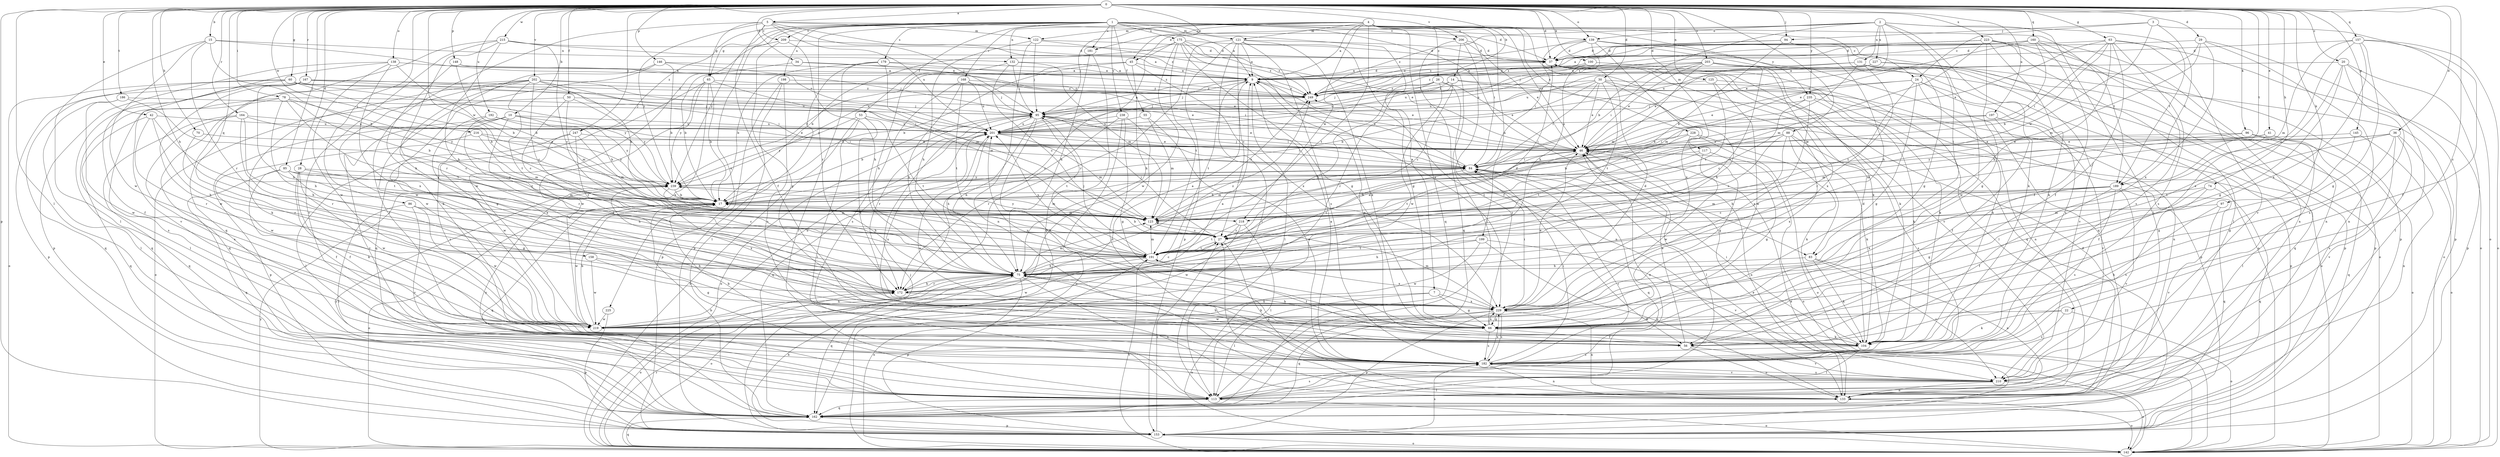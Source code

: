 strict digraph  {
0;
1;
2;
3;
4;
5;
7;
9;
10;
14;
15;
17;
20;
22;
24;
26;
27;
28;
29;
30;
34;
36;
37;
41;
42;
45;
46;
50;
53;
55;
56;
60;
63;
65;
66;
70;
74;
75;
78;
83;
84;
85;
86;
88;
94;
95;
96;
97;
100;
104;
113;
117;
121;
122;
123;
125;
131;
132;
133;
138;
139;
142;
145;
146;
148;
153;
157;
158;
160;
162;
164;
167;
168;
172;
175;
179;
181;
182;
186;
189;
191;
192;
197;
198;
199;
201;
202;
203;
206;
209;
210;
215;
216;
218;
219;
223;
225;
227;
228;
229;
235;
238;
239;
247;
249;
0 -> 5  [label=a];
0 -> 10  [label=b];
0 -> 14  [label=b];
0 -> 15  [label=b];
0 -> 20  [label=c];
0 -> 22  [label=c];
0 -> 28  [label=d];
0 -> 29  [label=d];
0 -> 30  [label=d];
0 -> 34  [label=d];
0 -> 36  [label=d];
0 -> 37  [label=d];
0 -> 41  [label=e];
0 -> 42  [label=e];
0 -> 45  [label=e];
0 -> 50  [label=f];
0 -> 60  [label=g];
0 -> 63  [label=g];
0 -> 70  [label=h];
0 -> 74  [label=h];
0 -> 75  [label=h];
0 -> 78  [label=i];
0 -> 85  [label=j];
0 -> 86  [label=j];
0 -> 88  [label=j];
0 -> 94  [label=j];
0 -> 96  [label=k];
0 -> 97  [label=k];
0 -> 100  [label=k];
0 -> 113  [label=l];
0 -> 117  [label=m];
0 -> 125  [label=n];
0 -> 138  [label=o];
0 -> 139  [label=o];
0 -> 145  [label=p];
0 -> 146  [label=p];
0 -> 148  [label=p];
0 -> 153  [label=p];
0 -> 157  [label=q];
0 -> 158  [label=q];
0 -> 160  [label=q];
0 -> 164  [label=r];
0 -> 167  [label=r];
0 -> 186  [label=t];
0 -> 189  [label=t];
0 -> 192  [label=u];
0 -> 197  [label=u];
0 -> 202  [label=v];
0 -> 203  [label=v];
0 -> 206  [label=v];
0 -> 215  [label=w];
0 -> 216  [label=w];
0 -> 218  [label=w];
0 -> 223  [label=x];
0 -> 235  [label=y];
0 -> 247  [label=z];
1 -> 7  [label=a];
1 -> 9  [label=a];
1 -> 24  [label=c];
1 -> 53  [label=f];
1 -> 55  [label=f];
1 -> 65  [label=g];
1 -> 83  [label=i];
1 -> 121  [label=m];
1 -> 139  [label=o];
1 -> 168  [label=r];
1 -> 172  [label=r];
1 -> 175  [label=s];
1 -> 179  [label=s];
1 -> 181  [label=s];
1 -> 189  [label=t];
1 -> 198  [label=u];
1 -> 206  [label=v];
1 -> 209  [label=v];
1 -> 225  [label=x];
1 -> 235  [label=y];
1 -> 238  [label=y];
1 -> 239  [label=y];
1 -> 247  [label=z];
2 -> 17  [label=b];
2 -> 45  [label=e];
2 -> 46  [label=e];
2 -> 83  [label=i];
2 -> 104  [label=k];
2 -> 113  [label=l];
2 -> 131  [label=n];
2 -> 139  [label=o];
2 -> 189  [label=t];
2 -> 227  [label=x];
2 -> 249  [label=z];
3 -> 24  [label=c];
3 -> 94  [label=j];
3 -> 142  [label=o];
3 -> 189  [label=t];
3 -> 218  [label=w];
4 -> 9  [label=a];
4 -> 26  [label=c];
4 -> 46  [label=e];
4 -> 83  [label=i];
4 -> 84  [label=i];
4 -> 95  [label=j];
4 -> 121  [label=m];
4 -> 122  [label=m];
4 -> 132  [label=n];
4 -> 162  [label=q];
4 -> 181  [label=s];
4 -> 191  [label=t];
4 -> 199  [label=u];
4 -> 218  [label=w];
4 -> 228  [label=x];
5 -> 37  [label=d];
5 -> 56  [label=f];
5 -> 65  [label=g];
5 -> 95  [label=j];
5 -> 113  [label=l];
5 -> 122  [label=m];
5 -> 201  [label=u];
5 -> 209  [label=v];
5 -> 239  [label=y];
5 -> 249  [label=z];
7 -> 66  [label=g];
7 -> 113  [label=l];
7 -> 142  [label=o];
7 -> 229  [label=x];
9 -> 37  [label=d];
9 -> 46  [label=e];
9 -> 95  [label=j];
9 -> 113  [label=l];
9 -> 191  [label=t];
9 -> 239  [label=y];
9 -> 249  [label=z];
10 -> 84  [label=i];
10 -> 153  [label=p];
10 -> 172  [label=r];
10 -> 182  [label=s];
10 -> 201  [label=u];
10 -> 210  [label=v];
10 -> 239  [label=y];
14 -> 27  [label=c];
14 -> 95  [label=j];
14 -> 142  [label=o];
14 -> 153  [label=p];
14 -> 201  [label=u];
14 -> 249  [label=z];
15 -> 17  [label=b];
15 -> 113  [label=l];
15 -> 132  [label=n];
15 -> 172  [label=r];
15 -> 201  [label=u];
15 -> 219  [label=w];
17 -> 123  [label=m];
17 -> 142  [label=o];
17 -> 162  [label=q];
17 -> 219  [label=w];
20 -> 9  [label=a];
20 -> 66  [label=g];
20 -> 113  [label=l];
20 -> 153  [label=p];
20 -> 182  [label=s];
20 -> 229  [label=x];
22 -> 104  [label=k];
22 -> 142  [label=o];
22 -> 182  [label=s];
22 -> 219  [label=w];
24 -> 46  [label=e];
24 -> 66  [label=g];
24 -> 104  [label=k];
24 -> 133  [label=n];
24 -> 162  [label=q];
24 -> 172  [label=r];
24 -> 249  [label=z];
26 -> 46  [label=e];
26 -> 75  [label=h];
26 -> 133  [label=n];
26 -> 172  [label=r];
26 -> 219  [label=w];
26 -> 249  [label=z];
27 -> 17  [label=b];
27 -> 46  [label=e];
27 -> 95  [label=j];
27 -> 133  [label=n];
27 -> 191  [label=t];
28 -> 56  [label=f];
28 -> 104  [label=k];
28 -> 191  [label=t];
28 -> 219  [label=w];
28 -> 239  [label=y];
29 -> 37  [label=d];
29 -> 123  [label=m];
29 -> 133  [label=n];
29 -> 153  [label=p];
29 -> 201  [label=u];
29 -> 229  [label=x];
30 -> 17  [label=b];
30 -> 46  [label=e];
30 -> 75  [label=h];
30 -> 84  [label=i];
30 -> 104  [label=k];
30 -> 133  [label=n];
30 -> 191  [label=t];
30 -> 201  [label=u];
30 -> 249  [label=z];
34 -> 9  [label=a];
34 -> 17  [label=b];
34 -> 84  [label=i];
36 -> 46  [label=e];
36 -> 66  [label=g];
36 -> 142  [label=o];
36 -> 182  [label=s];
36 -> 191  [label=t];
36 -> 210  [label=v];
36 -> 239  [label=y];
37 -> 9  [label=a];
37 -> 162  [label=q];
37 -> 210  [label=v];
41 -> 46  [label=e];
41 -> 56  [label=f];
41 -> 123  [label=m];
41 -> 162  [label=q];
42 -> 75  [label=h];
42 -> 162  [label=q];
42 -> 172  [label=r];
42 -> 191  [label=t];
42 -> 201  [label=u];
45 -> 9  [label=a];
45 -> 17  [label=b];
45 -> 75  [label=h];
45 -> 229  [label=x];
45 -> 239  [label=y];
46 -> 84  [label=i];
46 -> 113  [label=l];
46 -> 133  [label=n];
46 -> 142  [label=o];
46 -> 191  [label=t];
50 -> 27  [label=c];
50 -> 95  [label=j];
50 -> 123  [label=m];
50 -> 142  [label=o];
50 -> 239  [label=y];
53 -> 113  [label=l];
53 -> 142  [label=o];
53 -> 191  [label=t];
53 -> 201  [label=u];
53 -> 229  [label=x];
53 -> 239  [label=y];
55 -> 123  [label=m];
55 -> 182  [label=s];
55 -> 201  [label=u];
56 -> 46  [label=e];
56 -> 75  [label=h];
56 -> 133  [label=n];
56 -> 191  [label=t];
56 -> 210  [label=v];
60 -> 17  [label=b];
60 -> 46  [label=e];
60 -> 56  [label=f];
60 -> 142  [label=o];
60 -> 162  [label=q];
60 -> 239  [label=y];
60 -> 249  [label=z];
63 -> 17  [label=b];
63 -> 37  [label=d];
63 -> 46  [label=e];
63 -> 56  [label=f];
63 -> 75  [label=h];
63 -> 84  [label=i];
63 -> 142  [label=o];
63 -> 182  [label=s];
63 -> 210  [label=v];
65 -> 17  [label=b];
65 -> 123  [label=m];
65 -> 162  [label=q];
65 -> 219  [label=w];
65 -> 229  [label=x];
65 -> 239  [label=y];
65 -> 249  [label=z];
66 -> 56  [label=f];
66 -> 75  [label=h];
66 -> 104  [label=k];
66 -> 182  [label=s];
66 -> 201  [label=u];
66 -> 229  [label=x];
66 -> 249  [label=z];
70 -> 46  [label=e];
70 -> 172  [label=r];
74 -> 17  [label=b];
74 -> 66  [label=g];
74 -> 162  [label=q];
74 -> 182  [label=s];
75 -> 27  [label=c];
75 -> 37  [label=d];
75 -> 123  [label=m];
75 -> 133  [label=n];
75 -> 142  [label=o];
75 -> 153  [label=p];
75 -> 162  [label=q];
75 -> 172  [label=r];
75 -> 249  [label=z];
78 -> 17  [label=b];
78 -> 75  [label=h];
78 -> 95  [label=j];
78 -> 113  [label=l];
78 -> 182  [label=s];
78 -> 191  [label=t];
78 -> 239  [label=y];
83 -> 75  [label=h];
83 -> 104  [label=k];
83 -> 133  [label=n];
83 -> 210  [label=v];
84 -> 9  [label=a];
84 -> 95  [label=j];
84 -> 123  [label=m];
84 -> 162  [label=q];
84 -> 191  [label=t];
84 -> 239  [label=y];
85 -> 56  [label=f];
85 -> 66  [label=g];
85 -> 75  [label=h];
85 -> 123  [label=m];
85 -> 162  [label=q];
85 -> 239  [label=y];
86 -> 27  [label=c];
86 -> 113  [label=l];
86 -> 123  [label=m];
86 -> 210  [label=v];
86 -> 219  [label=w];
88 -> 17  [label=b];
88 -> 27  [label=c];
88 -> 46  [label=e];
88 -> 75  [label=h];
88 -> 104  [label=k];
88 -> 182  [label=s];
88 -> 229  [label=x];
94 -> 17  [label=b];
94 -> 37  [label=d];
94 -> 66  [label=g];
94 -> 75  [label=h];
94 -> 249  [label=z];
95 -> 9  [label=a];
95 -> 17  [label=b];
95 -> 46  [label=e];
95 -> 75  [label=h];
95 -> 84  [label=i];
95 -> 104  [label=k];
95 -> 142  [label=o];
95 -> 172  [label=r];
95 -> 191  [label=t];
95 -> 201  [label=u];
96 -> 46  [label=e];
96 -> 113  [label=l];
96 -> 123  [label=m];
96 -> 142  [label=o];
97 -> 104  [label=k];
97 -> 123  [label=m];
97 -> 210  [label=v];
100 -> 9  [label=a];
100 -> 104  [label=k];
100 -> 201  [label=u];
104 -> 9  [label=a];
104 -> 37  [label=d];
104 -> 75  [label=h];
104 -> 84  [label=i];
104 -> 113  [label=l];
104 -> 182  [label=s];
104 -> 201  [label=u];
113 -> 46  [label=e];
113 -> 84  [label=i];
113 -> 142  [label=o];
113 -> 162  [label=q];
113 -> 182  [label=s];
113 -> 239  [label=y];
117 -> 27  [label=c];
117 -> 66  [label=g];
117 -> 84  [label=i];
117 -> 219  [label=w];
121 -> 9  [label=a];
121 -> 27  [label=c];
121 -> 37  [label=d];
121 -> 66  [label=g];
121 -> 104  [label=k];
121 -> 113  [label=l];
121 -> 153  [label=p];
121 -> 172  [label=r];
121 -> 182  [label=s];
122 -> 37  [label=d];
122 -> 75  [label=h];
122 -> 95  [label=j];
122 -> 133  [label=n];
122 -> 249  [label=z];
123 -> 27  [label=c];
123 -> 239  [label=y];
123 -> 249  [label=z];
125 -> 27  [label=c];
125 -> 113  [label=l];
125 -> 219  [label=w];
125 -> 249  [label=z];
131 -> 9  [label=a];
131 -> 123  [label=m];
131 -> 153  [label=p];
131 -> 191  [label=t];
131 -> 201  [label=u];
131 -> 210  [label=v];
131 -> 219  [label=w];
132 -> 9  [label=a];
132 -> 27  [label=c];
132 -> 75  [label=h];
132 -> 95  [label=j];
132 -> 123  [label=m];
133 -> 27  [label=c];
133 -> 84  [label=i];
133 -> 142  [label=o];
138 -> 9  [label=a];
138 -> 17  [label=b];
138 -> 153  [label=p];
138 -> 210  [label=v];
138 -> 219  [label=w];
138 -> 229  [label=x];
139 -> 37  [label=d];
139 -> 75  [label=h];
139 -> 84  [label=i];
139 -> 104  [label=k];
139 -> 142  [label=o];
139 -> 162  [label=q];
139 -> 229  [label=x];
139 -> 249  [label=z];
142 -> 46  [label=e];
142 -> 162  [label=q];
142 -> 172  [label=r];
142 -> 191  [label=t];
142 -> 239  [label=y];
145 -> 46  [label=e];
145 -> 66  [label=g];
145 -> 133  [label=n];
146 -> 9  [label=a];
146 -> 17  [label=b];
146 -> 95  [label=j];
146 -> 104  [label=k];
146 -> 219  [label=w];
148 -> 9  [label=a];
148 -> 17  [label=b];
148 -> 46  [label=e];
148 -> 75  [label=h];
153 -> 27  [label=c];
153 -> 37  [label=d];
153 -> 46  [label=e];
153 -> 75  [label=h];
153 -> 95  [label=j];
153 -> 142  [label=o];
153 -> 182  [label=s];
157 -> 27  [label=c];
157 -> 37  [label=d];
157 -> 56  [label=f];
157 -> 66  [label=g];
157 -> 123  [label=m];
157 -> 142  [label=o];
157 -> 229  [label=x];
158 -> 66  [label=g];
158 -> 75  [label=h];
158 -> 219  [label=w];
160 -> 37  [label=d];
160 -> 46  [label=e];
160 -> 56  [label=f];
160 -> 84  [label=i];
160 -> 95  [label=j];
160 -> 133  [label=n];
160 -> 182  [label=s];
160 -> 249  [label=z];
162 -> 17  [label=b];
162 -> 153  [label=p];
162 -> 239  [label=y];
164 -> 46  [label=e];
164 -> 75  [label=h];
164 -> 162  [label=q];
164 -> 172  [label=r];
164 -> 182  [label=s];
164 -> 201  [label=u];
167 -> 75  [label=h];
167 -> 84  [label=i];
167 -> 153  [label=p];
167 -> 162  [label=q];
167 -> 201  [label=u];
167 -> 219  [label=w];
167 -> 249  [label=z];
168 -> 75  [label=h];
168 -> 95  [label=j];
168 -> 182  [label=s];
168 -> 191  [label=t];
168 -> 201  [label=u];
168 -> 249  [label=z];
172 -> 9  [label=a];
172 -> 75  [label=h];
172 -> 142  [label=o];
172 -> 229  [label=x];
175 -> 17  [label=b];
175 -> 37  [label=d];
175 -> 46  [label=e];
175 -> 66  [label=g];
175 -> 172  [label=r];
175 -> 191  [label=t];
175 -> 219  [label=w];
175 -> 229  [label=x];
175 -> 249  [label=z];
179 -> 9  [label=a];
179 -> 17  [label=b];
179 -> 113  [label=l];
179 -> 123  [label=m];
179 -> 153  [label=p];
179 -> 249  [label=z];
181 -> 75  [label=h];
181 -> 162  [label=q];
182 -> 9  [label=a];
182 -> 17  [label=b];
182 -> 84  [label=i];
182 -> 133  [label=n];
182 -> 201  [label=u];
182 -> 210  [label=v];
182 -> 229  [label=x];
186 -> 27  [label=c];
186 -> 95  [label=j];
186 -> 113  [label=l];
186 -> 219  [label=w];
189 -> 17  [label=b];
189 -> 27  [label=c];
189 -> 56  [label=f];
189 -> 123  [label=m];
189 -> 162  [label=q];
189 -> 182  [label=s];
189 -> 210  [label=v];
189 -> 229  [label=x];
191 -> 75  [label=h];
191 -> 95  [label=j];
191 -> 123  [label=m];
191 -> 142  [label=o];
191 -> 201  [label=u];
191 -> 219  [label=w];
191 -> 229  [label=x];
192 -> 17  [label=b];
192 -> 191  [label=t];
192 -> 201  [label=u];
192 -> 229  [label=x];
197 -> 56  [label=f];
197 -> 84  [label=i];
197 -> 201  [label=u];
197 -> 210  [label=v];
198 -> 113  [label=l];
198 -> 153  [label=p];
198 -> 182  [label=s];
198 -> 249  [label=z];
199 -> 75  [label=h];
199 -> 133  [label=n];
199 -> 191  [label=t];
199 -> 210  [label=v];
199 -> 219  [label=w];
201 -> 46  [label=e];
201 -> 75  [label=h];
201 -> 84  [label=i];
201 -> 123  [label=m];
201 -> 162  [label=q];
202 -> 17  [label=b];
202 -> 27  [label=c];
202 -> 66  [label=g];
202 -> 84  [label=i];
202 -> 104  [label=k];
202 -> 162  [label=q];
202 -> 191  [label=t];
202 -> 201  [label=u];
202 -> 219  [label=w];
202 -> 249  [label=z];
203 -> 9  [label=a];
203 -> 46  [label=e];
203 -> 84  [label=i];
203 -> 123  [label=m];
203 -> 142  [label=o];
203 -> 182  [label=s];
203 -> 191  [label=t];
203 -> 201  [label=u];
203 -> 229  [label=x];
206 -> 37  [label=d];
206 -> 46  [label=e];
206 -> 56  [label=f];
206 -> 113  [label=l];
206 -> 162  [label=q];
209 -> 37  [label=d];
209 -> 66  [label=g];
209 -> 75  [label=h];
209 -> 219  [label=w];
210 -> 113  [label=l];
210 -> 133  [label=n];
210 -> 142  [label=o];
210 -> 182  [label=s];
215 -> 9  [label=a];
215 -> 27  [label=c];
215 -> 37  [label=d];
215 -> 75  [label=h];
215 -> 162  [label=q];
215 -> 172  [label=r];
215 -> 210  [label=v];
216 -> 46  [label=e];
216 -> 123  [label=m];
216 -> 219  [label=w];
216 -> 239  [label=y];
218 -> 27  [label=c];
218 -> 113  [label=l];
218 -> 191  [label=t];
218 -> 219  [label=w];
219 -> 9  [label=a];
219 -> 17  [label=b];
219 -> 75  [label=h];
219 -> 201  [label=u];
223 -> 9  [label=a];
223 -> 37  [label=d];
223 -> 66  [label=g];
223 -> 104  [label=k];
223 -> 113  [label=l];
223 -> 123  [label=m];
223 -> 133  [label=n];
223 -> 153  [label=p];
223 -> 249  [label=z];
225 -> 153  [label=p];
225 -> 219  [label=w];
227 -> 9  [label=a];
227 -> 46  [label=e];
227 -> 142  [label=o];
227 -> 153  [label=p];
227 -> 249  [label=z];
228 -> 46  [label=e];
228 -> 66  [label=g];
228 -> 104  [label=k];
228 -> 142  [label=o];
228 -> 191  [label=t];
229 -> 37  [label=d];
229 -> 46  [label=e];
229 -> 66  [label=g];
229 -> 84  [label=i];
229 -> 123  [label=m];
229 -> 133  [label=n];
229 -> 153  [label=p];
229 -> 162  [label=q];
229 -> 182  [label=s];
229 -> 219  [label=w];
235 -> 27  [label=c];
235 -> 95  [label=j];
235 -> 104  [label=k];
235 -> 153  [label=p];
235 -> 229  [label=x];
238 -> 66  [label=g];
238 -> 142  [label=o];
238 -> 172  [label=r];
238 -> 182  [label=s];
238 -> 201  [label=u];
239 -> 17  [label=b];
239 -> 75  [label=h];
239 -> 84  [label=i];
239 -> 123  [label=m];
239 -> 229  [label=x];
247 -> 46  [label=e];
247 -> 113  [label=l];
247 -> 123  [label=m];
247 -> 191  [label=t];
247 -> 219  [label=w];
249 -> 95  [label=j];
}
